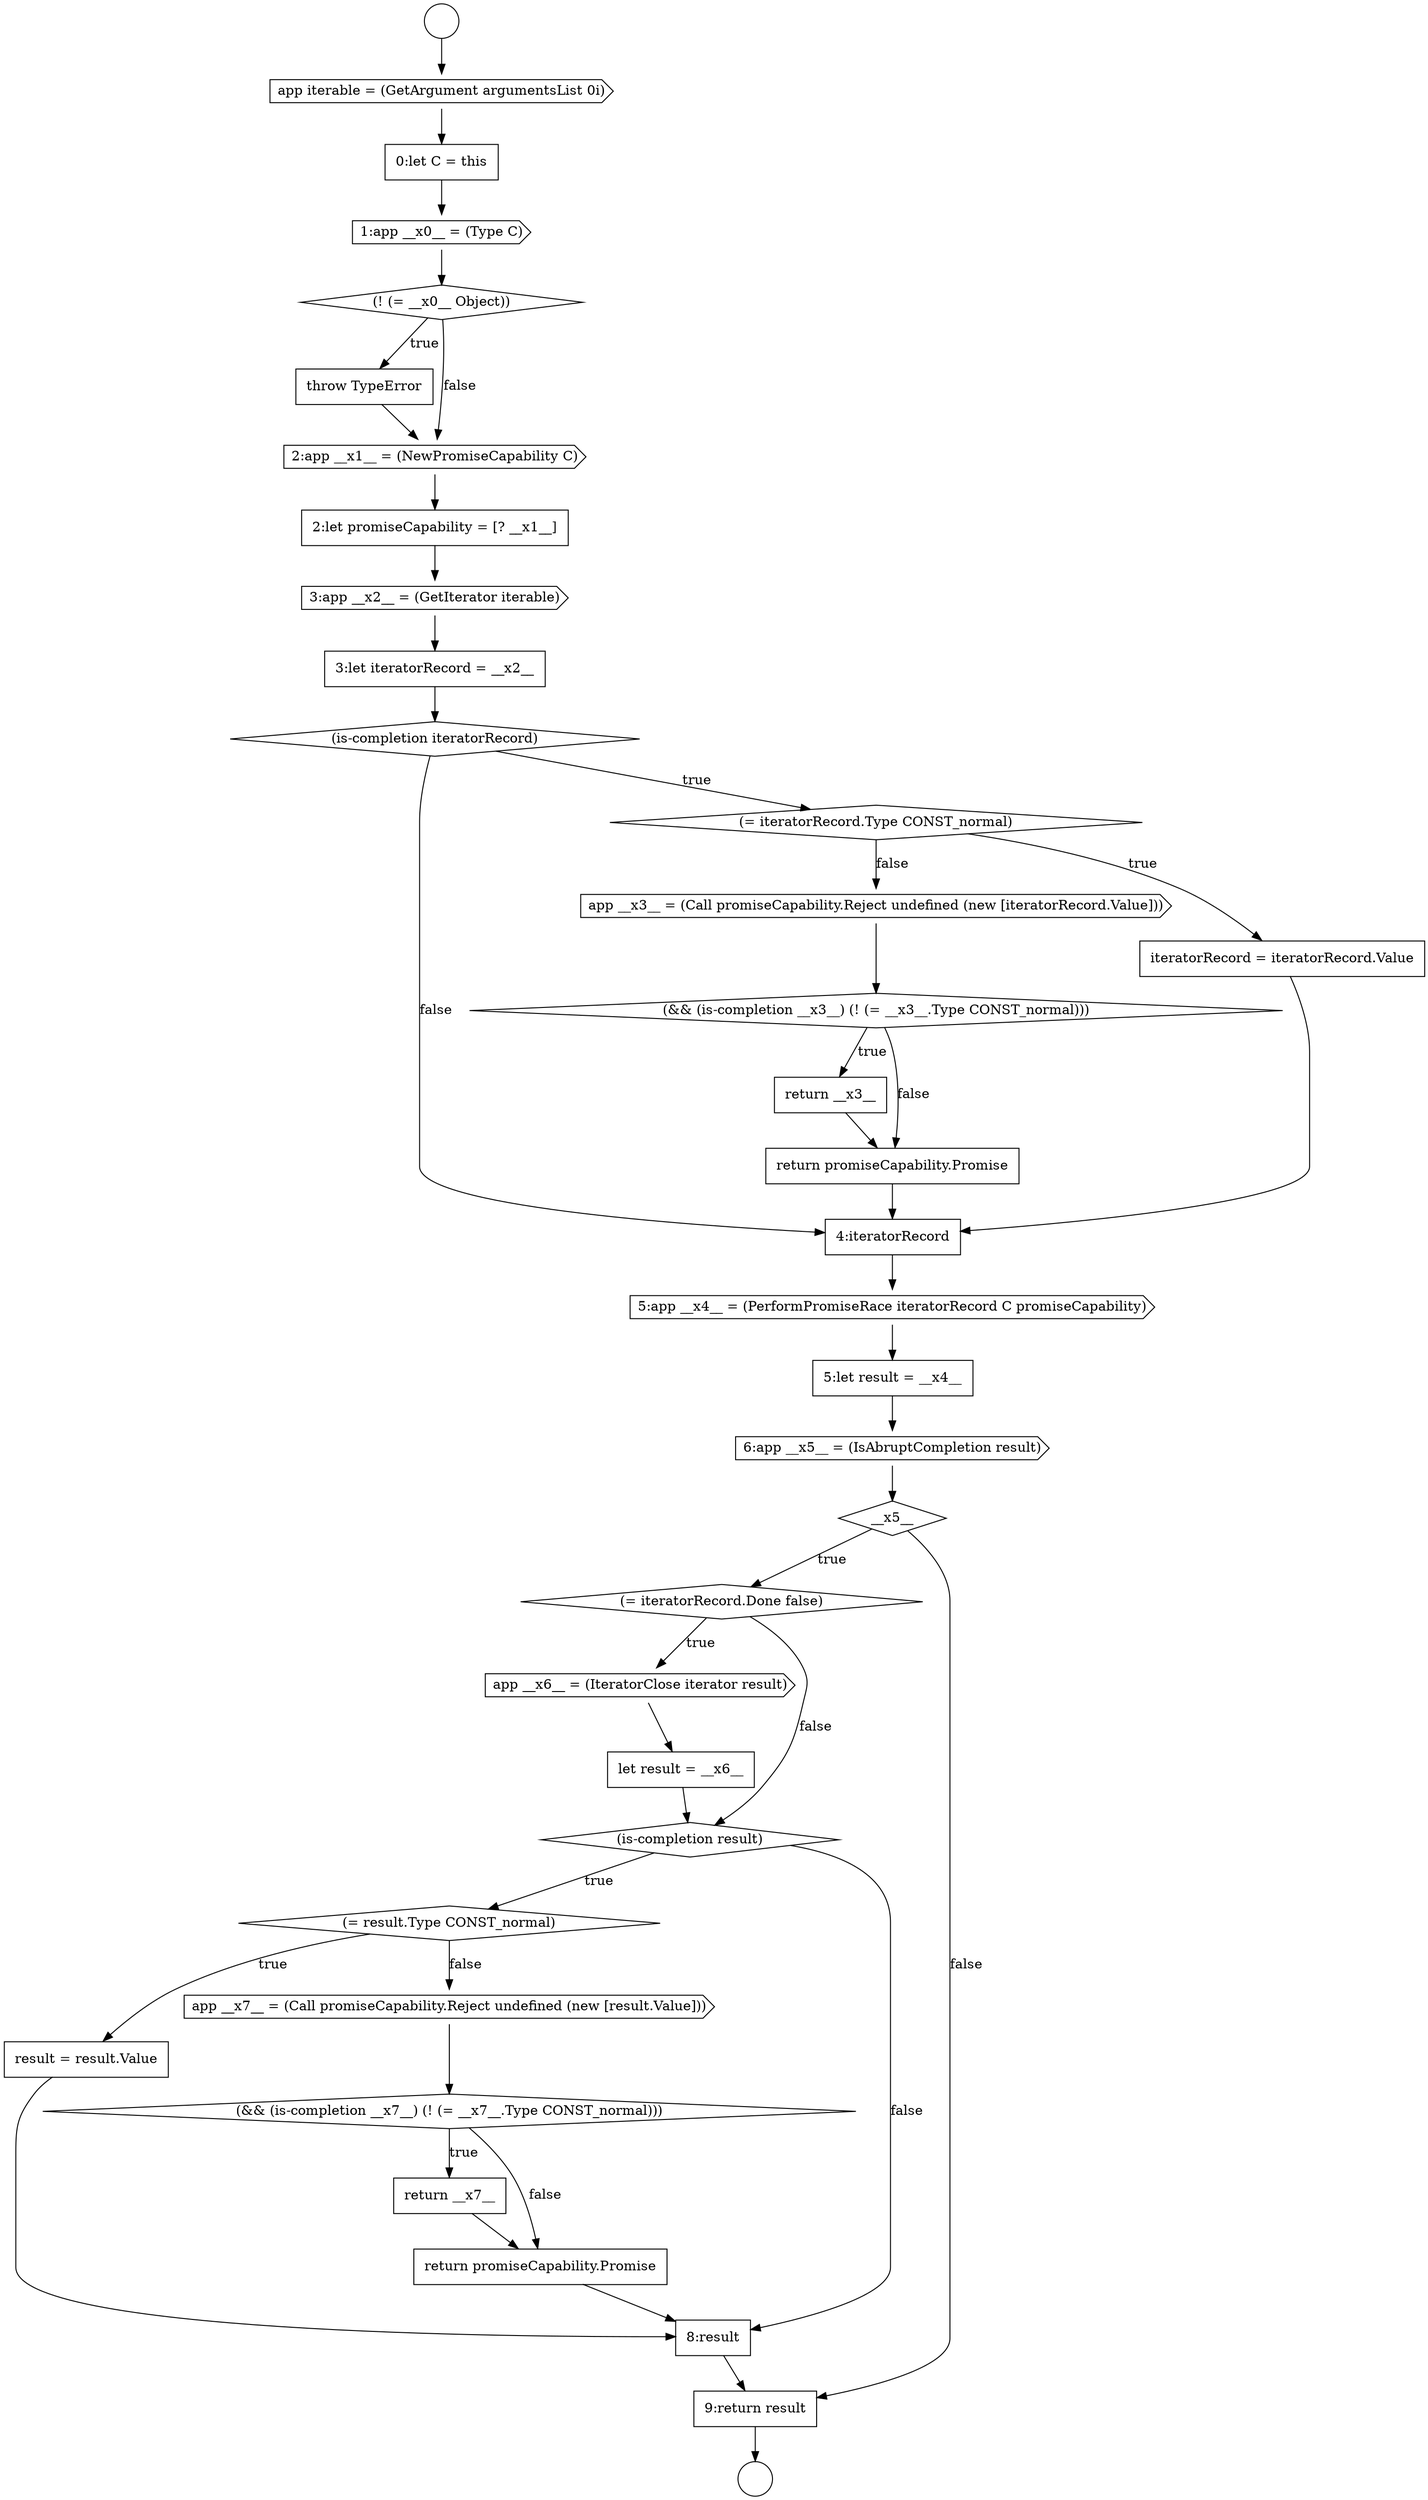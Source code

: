 digraph {
  node17481 [shape=cds, label=<<font color="black">app __x3__ = (Call promiseCapability.Reject undefined (new [iteratorRecord.Value]))</font>> color="black" fillcolor="white" style=filled]
  node17470 [shape=none, margin=0, label=<<font color="black">
    <table border="0" cellborder="1" cellspacing="0" cellpadding="10">
      <tr><td align="left">0:let C = this</td></tr>
    </table>
  </font>> color="black" fillcolor="white" style=filled]
  node17486 [shape=cds, label=<<font color="black">5:app __x4__ = (PerformPromiseRace iteratorRecord C promiseCapability)</font>> color="black" fillcolor="white" style=filled]
  node17467 [shape=circle label=" " color="black" fillcolor="white" style=filled]
  node17477 [shape=none, margin=0, label=<<font color="black">
    <table border="0" cellborder="1" cellspacing="0" cellpadding="10">
      <tr><td align="left">3:let iteratorRecord = __x2__</td></tr>
    </table>
  </font>> color="black" fillcolor="white" style=filled]
  node17491 [shape=cds, label=<<font color="black">app __x6__ = (IteratorClose iterator result)</font>> color="black" fillcolor="white" style=filled]
  node17478 [shape=diamond, label=<<font color="black">(is-completion iteratorRecord)</font>> color="black" fillcolor="white" style=filled]
  node17471 [shape=cds, label=<<font color="black">1:app __x0__ = (Type C)</font>> color="black" fillcolor="white" style=filled]
  node17468 [shape=circle label=" " color="black" fillcolor="white" style=filled]
  node17480 [shape=none, margin=0, label=<<font color="black">
    <table border="0" cellborder="1" cellspacing="0" cellpadding="10">
      <tr><td align="left">iteratorRecord = iteratorRecord.Value</td></tr>
    </table>
  </font>> color="black" fillcolor="white" style=filled]
  node17494 [shape=diamond, label=<<font color="black">(= result.Type CONST_normal)</font>> color="black" fillcolor="white" style=filled]
  node17489 [shape=diamond, label=<<font color="black">__x5__</font>> color="black" fillcolor="white" style=filled]
  node17488 [shape=cds, label=<<font color="black">6:app __x5__ = (IsAbruptCompletion result)</font>> color="black" fillcolor="white" style=filled]
  node17469 [shape=cds, label=<<font color="black">app iterable = (GetArgument argumentsList 0i)</font>> color="black" fillcolor="white" style=filled]
  node17495 [shape=none, margin=0, label=<<font color="black">
    <table border="0" cellborder="1" cellspacing="0" cellpadding="10">
      <tr><td align="left">result = result.Value</td></tr>
    </table>
  </font>> color="black" fillcolor="white" style=filled]
  node17473 [shape=none, margin=0, label=<<font color="black">
    <table border="0" cellborder="1" cellspacing="0" cellpadding="10">
      <tr><td align="left">throw TypeError</td></tr>
    </table>
  </font>> color="black" fillcolor="white" style=filled]
  node17492 [shape=none, margin=0, label=<<font color="black">
    <table border="0" cellborder="1" cellspacing="0" cellpadding="10">
      <tr><td align="left">let result = __x6__</td></tr>
    </table>
  </font>> color="black" fillcolor="white" style=filled]
  node17475 [shape=none, margin=0, label=<<font color="black">
    <table border="0" cellborder="1" cellspacing="0" cellpadding="10">
      <tr><td align="left">2:let promiseCapability = [? __x1__]</td></tr>
    </table>
  </font>> color="black" fillcolor="white" style=filled]
  node17485 [shape=none, margin=0, label=<<font color="black">
    <table border="0" cellborder="1" cellspacing="0" cellpadding="10">
      <tr><td align="left">4:iteratorRecord</td></tr>
    </table>
  </font>> color="black" fillcolor="white" style=filled]
  node17498 [shape=none, margin=0, label=<<font color="black">
    <table border="0" cellborder="1" cellspacing="0" cellpadding="10">
      <tr><td align="left">return __x7__</td></tr>
    </table>
  </font>> color="black" fillcolor="white" style=filled]
  node17499 [shape=none, margin=0, label=<<font color="black">
    <table border="0" cellborder="1" cellspacing="0" cellpadding="10">
      <tr><td align="left">return promiseCapability.Promise</td></tr>
    </table>
  </font>> color="black" fillcolor="white" style=filled]
  node17482 [shape=diamond, label=<<font color="black">(&amp;&amp; (is-completion __x3__) (! (= __x3__.Type CONST_normal)))</font>> color="black" fillcolor="white" style=filled]
  node17490 [shape=diamond, label=<<font color="black">(= iteratorRecord.Done false)</font>> color="black" fillcolor="white" style=filled]
  node17493 [shape=diamond, label=<<font color="black">(is-completion result)</font>> color="black" fillcolor="white" style=filled]
  node17487 [shape=none, margin=0, label=<<font color="black">
    <table border="0" cellborder="1" cellspacing="0" cellpadding="10">
      <tr><td align="left">5:let result = __x4__</td></tr>
    </table>
  </font>> color="black" fillcolor="white" style=filled]
  node17472 [shape=diamond, label=<<font color="black">(! (= __x0__ Object))</font>> color="black" fillcolor="white" style=filled]
  node17483 [shape=none, margin=0, label=<<font color="black">
    <table border="0" cellborder="1" cellspacing="0" cellpadding="10">
      <tr><td align="left">return __x3__</td></tr>
    </table>
  </font>> color="black" fillcolor="white" style=filled]
  node17500 [shape=none, margin=0, label=<<font color="black">
    <table border="0" cellborder="1" cellspacing="0" cellpadding="10">
      <tr><td align="left">8:result</td></tr>
    </table>
  </font>> color="black" fillcolor="white" style=filled]
  node17496 [shape=cds, label=<<font color="black">app __x7__ = (Call promiseCapability.Reject undefined (new [result.Value]))</font>> color="black" fillcolor="white" style=filled]
  node17501 [shape=none, margin=0, label=<<font color="black">
    <table border="0" cellborder="1" cellspacing="0" cellpadding="10">
      <tr><td align="left">9:return result</td></tr>
    </table>
  </font>> color="black" fillcolor="white" style=filled]
  node17479 [shape=diamond, label=<<font color="black">(= iteratorRecord.Type CONST_normal)</font>> color="black" fillcolor="white" style=filled]
  node17474 [shape=cds, label=<<font color="black">2:app __x1__ = (NewPromiseCapability C)</font>> color="black" fillcolor="white" style=filled]
  node17476 [shape=cds, label=<<font color="black">3:app __x2__ = (GetIterator iterable)</font>> color="black" fillcolor="white" style=filled]
  node17484 [shape=none, margin=0, label=<<font color="black">
    <table border="0" cellborder="1" cellspacing="0" cellpadding="10">
      <tr><td align="left">return promiseCapability.Promise</td></tr>
    </table>
  </font>> color="black" fillcolor="white" style=filled]
  node17497 [shape=diamond, label=<<font color="black">(&amp;&amp; (is-completion __x7__) (! (= __x7__.Type CONST_normal)))</font>> color="black" fillcolor="white" style=filled]
  node17490 -> node17491 [label=<<font color="black">true</font>> color="black"]
  node17490 -> node17493 [label=<<font color="black">false</font>> color="black"]
  node17471 -> node17472 [ color="black"]
  node17478 -> node17479 [label=<<font color="black">true</font>> color="black"]
  node17478 -> node17485 [label=<<font color="black">false</font>> color="black"]
  node17470 -> node17471 [ color="black"]
  node17475 -> node17476 [ color="black"]
  node17474 -> node17475 [ color="black"]
  node17493 -> node17494 [label=<<font color="black">true</font>> color="black"]
  node17493 -> node17500 [label=<<font color="black">false</font>> color="black"]
  node17489 -> node17490 [label=<<font color="black">true</font>> color="black"]
  node17489 -> node17501 [label=<<font color="black">false</font>> color="black"]
  node17500 -> node17501 [ color="black"]
  node17495 -> node17500 [ color="black"]
  node17477 -> node17478 [ color="black"]
  node17479 -> node17480 [label=<<font color="black">true</font>> color="black"]
  node17479 -> node17481 [label=<<font color="black">false</font>> color="black"]
  node17498 -> node17499 [ color="black"]
  node17487 -> node17488 [ color="black"]
  node17473 -> node17474 [ color="black"]
  node17486 -> node17487 [ color="black"]
  node17469 -> node17470 [ color="black"]
  node17482 -> node17483 [label=<<font color="black">true</font>> color="black"]
  node17482 -> node17484 [label=<<font color="black">false</font>> color="black"]
  node17497 -> node17498 [label=<<font color="black">true</font>> color="black"]
  node17497 -> node17499 [label=<<font color="black">false</font>> color="black"]
  node17501 -> node17468 [ color="black"]
  node17494 -> node17495 [label=<<font color="black">true</font>> color="black"]
  node17494 -> node17496 [label=<<font color="black">false</font>> color="black"]
  node17488 -> node17489 [ color="black"]
  node17484 -> node17485 [ color="black"]
  node17483 -> node17484 [ color="black"]
  node17499 -> node17500 [ color="black"]
  node17491 -> node17492 [ color="black"]
  node17492 -> node17493 [ color="black"]
  node17476 -> node17477 [ color="black"]
  node17481 -> node17482 [ color="black"]
  node17496 -> node17497 [ color="black"]
  node17467 -> node17469 [ color="black"]
  node17480 -> node17485 [ color="black"]
  node17485 -> node17486 [ color="black"]
  node17472 -> node17473 [label=<<font color="black">true</font>> color="black"]
  node17472 -> node17474 [label=<<font color="black">false</font>> color="black"]
}
